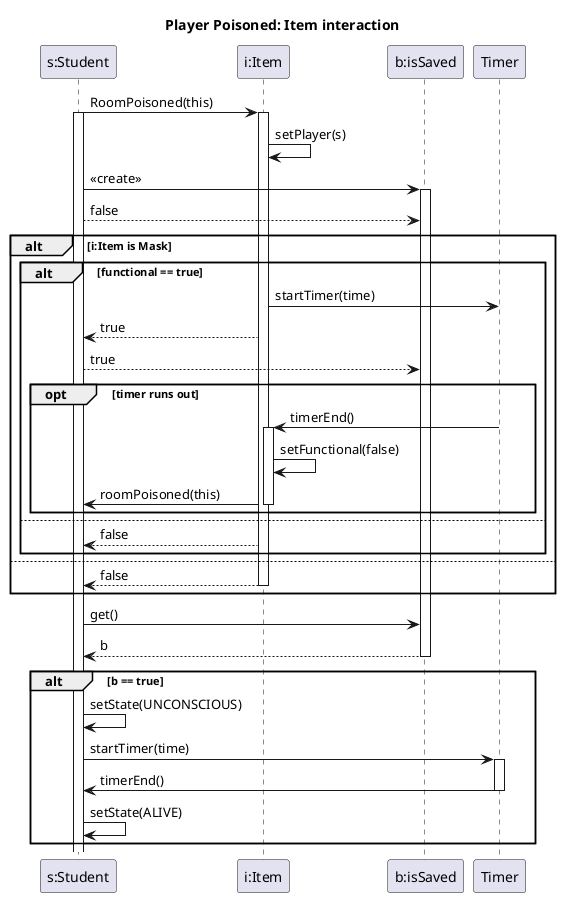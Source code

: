@startuml teacher_attacks

title Player Poisoned: Item interaction
participant "s:Student" as s
participant "i:Item" as i
participant "b:isSaved" as b

s -> i : RoomPoisoned(this)
activate i
activate s
i -> i : setPlayer(s)
s -> b : <<create>>
activate b
s --> b : false

alt i:Item is Mask
    alt functional == true
        i -> Timer : startTimer(time)
        i --> s : true
        s --> b : true
    opt timer runs out
        Timer -> i : timerEnd()
        activate i
        i -> i : setFunctional(false)
        i -> s : roomPoisoned(this)
        deactivate i 
    end
        
    else
        i --> s : false
    end
else
    i --> s : false
    deactivate i
end

s -> b : get()
b --> s : b
deactivate b

alt b == true
    s -> s : setState(UNCONSCIOUS)
    s -> Timer : startTimer(time)
    activate Timer
    Timer -> s : timerEnd()
    deactivate Timer
    s -> s : setState(ALIVE)
end
    
@enduml